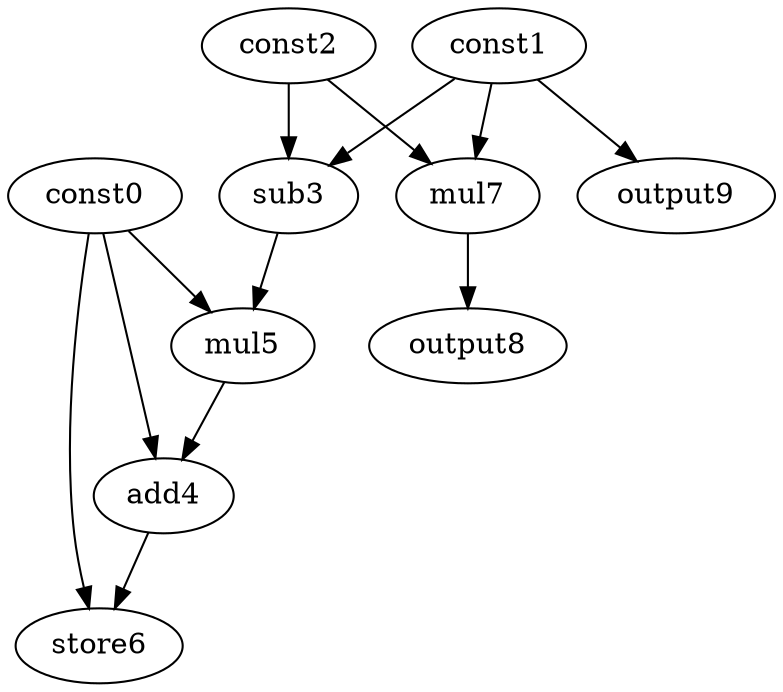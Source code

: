 digraph G { 
const0[opcode=const]; 
const1[opcode=const]; 
const2[opcode=const]; 
sub3[opcode=sub]; 
add4[opcode=add]; 
mul5[opcode=mul]; 
store6[opcode=store]; 
mul7[opcode=mul]; 
output8[opcode=output]; 
output9[opcode=output]; 
const1->sub3[operand=0];
const2->sub3[operand=1];
const1->mul7[operand=0];
const2->mul7[operand=1];
const1->output9[operand=0];
const0->mul5[operand=0];
sub3->mul5[operand=1];
mul7->output8[operand=0];
const0->add4[operand=0];
mul5->add4[operand=1];
const0->store6[operand=0];
add4->store6[operand=1];
}
